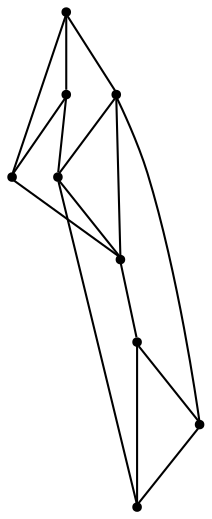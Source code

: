 graph {
  node [shape=point,comment="{\"directed\":false,\"doi\":\"10.1007/978-3-030-04414-5_42\",\"figure\":\"4\"}"]

  v0 [pos="1410.7674207954337,736.9042964811206"]
  v1 [pos="1144.0582660914465,736.9042964811206"]
  v2 [pos="1277.4128434434404,736.9042964811206"]
  v3 [pos="1010.7037046365576,736.9042964811206"]
  v4 [pos="877.349127284564,736.9042964811206"]
  v5 [pos="743.9966165561457,736.9042964811206"]
  v6 [pos="610.6430725159398,736.9042964811206"]
  v7 [pos="477.2885349067073,736.9042964811206"]
  v8 [pos="343.9339575547138,736.9042964811206"]

  v0 -- v1 [id="-1",pos="1410.7674207954337,736.9042964811206 1401.2940183268001,724.2691147968526 1390.0631591698318,713.0424628903368 1377.4277590427523,703.5660607302261 1303.778509073522,648.3287510224187 1199.2952353625783,663.2559491320883 1144.0582660914465,736.9042964811206"]
  v8 -- v7 [id="-2",pos="343.9339575547138,736.9042964811206 477.2885349067073,736.9042964811206 477.2885349067073,736.9042964811206 477.2885349067073,736.9042964811206"]
  v5 -- v4 [id="-3",pos="743.9966165561457,736.9042964811206 877.349127284564,736.9042964811206 877.349127284564,736.9042964811206 877.349127284564,736.9042964811206"]
  v4 -- v3 [id="-4",pos="877.349127284564,736.9042964811206 1010.7037046365576,736.9042964811206 1010.7037046365576,736.9042964811206 1010.7037046365576,736.9042964811206"]
  v1 -- v2 [id="-5",pos="1144.0582660914465,736.9042964811206 1277.4128434434404,736.9042964811206 1277.4128434434404,736.9042964811206 1277.4128434434404,736.9042964811206"]
  v2 -- v0 [id="-6",pos="1277.4128434434404,736.9042964811206 1410.7674207954337,736.9042964811206 1410.7674207954337,736.9042964811206 1410.7674207954337,736.9042964811206"]
  v8 -- v6 [id="-7",pos="343.9339575547138,736.9042964811206 399.17190449776746,663.2559491320883 503.65524179712884,648.3287510224187 577.3044917663591,703.5660607302261 589.939828305021,713.0424628903368 601.1666178032567,724.2691147968526 610.6430725159398,736.9042964811206"]
  v8 -- v5 [id="-8",pos="343.9339575547138,736.9042964811206 389.96630465026857,847.3788523090972 516.8365484901449,899.6199124964461 627.3124582733567,853.5881216092511 680.0750750350275,831.6057478460604 722.0150702813504,789.6662030144389 743.9966165561457,736.9042964811206"]
  v7 -- v4 [id="-9",pos="477.2885349067073,736.9042964811206 523.3208820022621,847.3788523090972 650.1911258421385,899.6199124964461 760.6670356253502,853.5881216092511 813.425455551453,831.6057478460604 855.3696476333439,789.6662030144389 877.349127284564,736.9042964811206"]
  v6 -- v3 [id="-10",pos="610.6430725159398,736.9042964811206 647.4698595067567,847.3788523090972 766.8721841895647,907.0835115512809 877.3480939727765,870.2572394846983 940.3123277625573,849.2708389014512 989.7160135361717,799.8635618185002 1010.7037046365576,736.9042964811206"]
  v5 -- v3 [id="-11",pos="743.9966165561457,736.9042964811206 799.2357001421658,663.2559491320883 903.714840605959,648.3287510224187 977.3640269867716,703.5660607302261 989.9994271138512,713.0424628903368 1001.2303498592372,724.2691147968526 1010.7037046365576,736.9042964811206"]
  v5 -- v1 [id="-12",pos="743.9966165561457,736.9042964811206 780.8244368587502,847.3788523090972 900.2267615415583,907.0835115512809 1010.70267132477,870.2572394846983 1073.666905114551,849.2708389014512 1123.0706544765828,799.8635618185002 1144.0582660914465,736.9042964811206"]
  v4 -- v2 [id="-13",pos="877.349127284564,736.9042964811206 914.1748173751756,847.3788523090972 1033.5813388935517,907.0835115512809 1144.0572486767635,870.2572394846983 1207.0214824665443,849.2708389014512 1256.425104651741,799.8635618185002 1277.4128434434404,736.9042964811206"]
  v3 -- v0 [id="-14",pos="1010.7037046365576,736.9042964811206 1047.5293947271691,847.3788523090972 1166.9358526571277,907.0835115512809 1277.411826028757,870.2572394846983 1340.376059818538,849.2708389014512 1389.7796820037345,799.8635618185002 1410.7674207954337,736.9042964811206"]
  v7 -- v6 [id="-15",pos="477.2885349067073,736.9042964811206 610.6430725159398,736.9042964811206 610.6430725159398,736.9042964811206 610.6430725159398,736.9042964811206"]
}